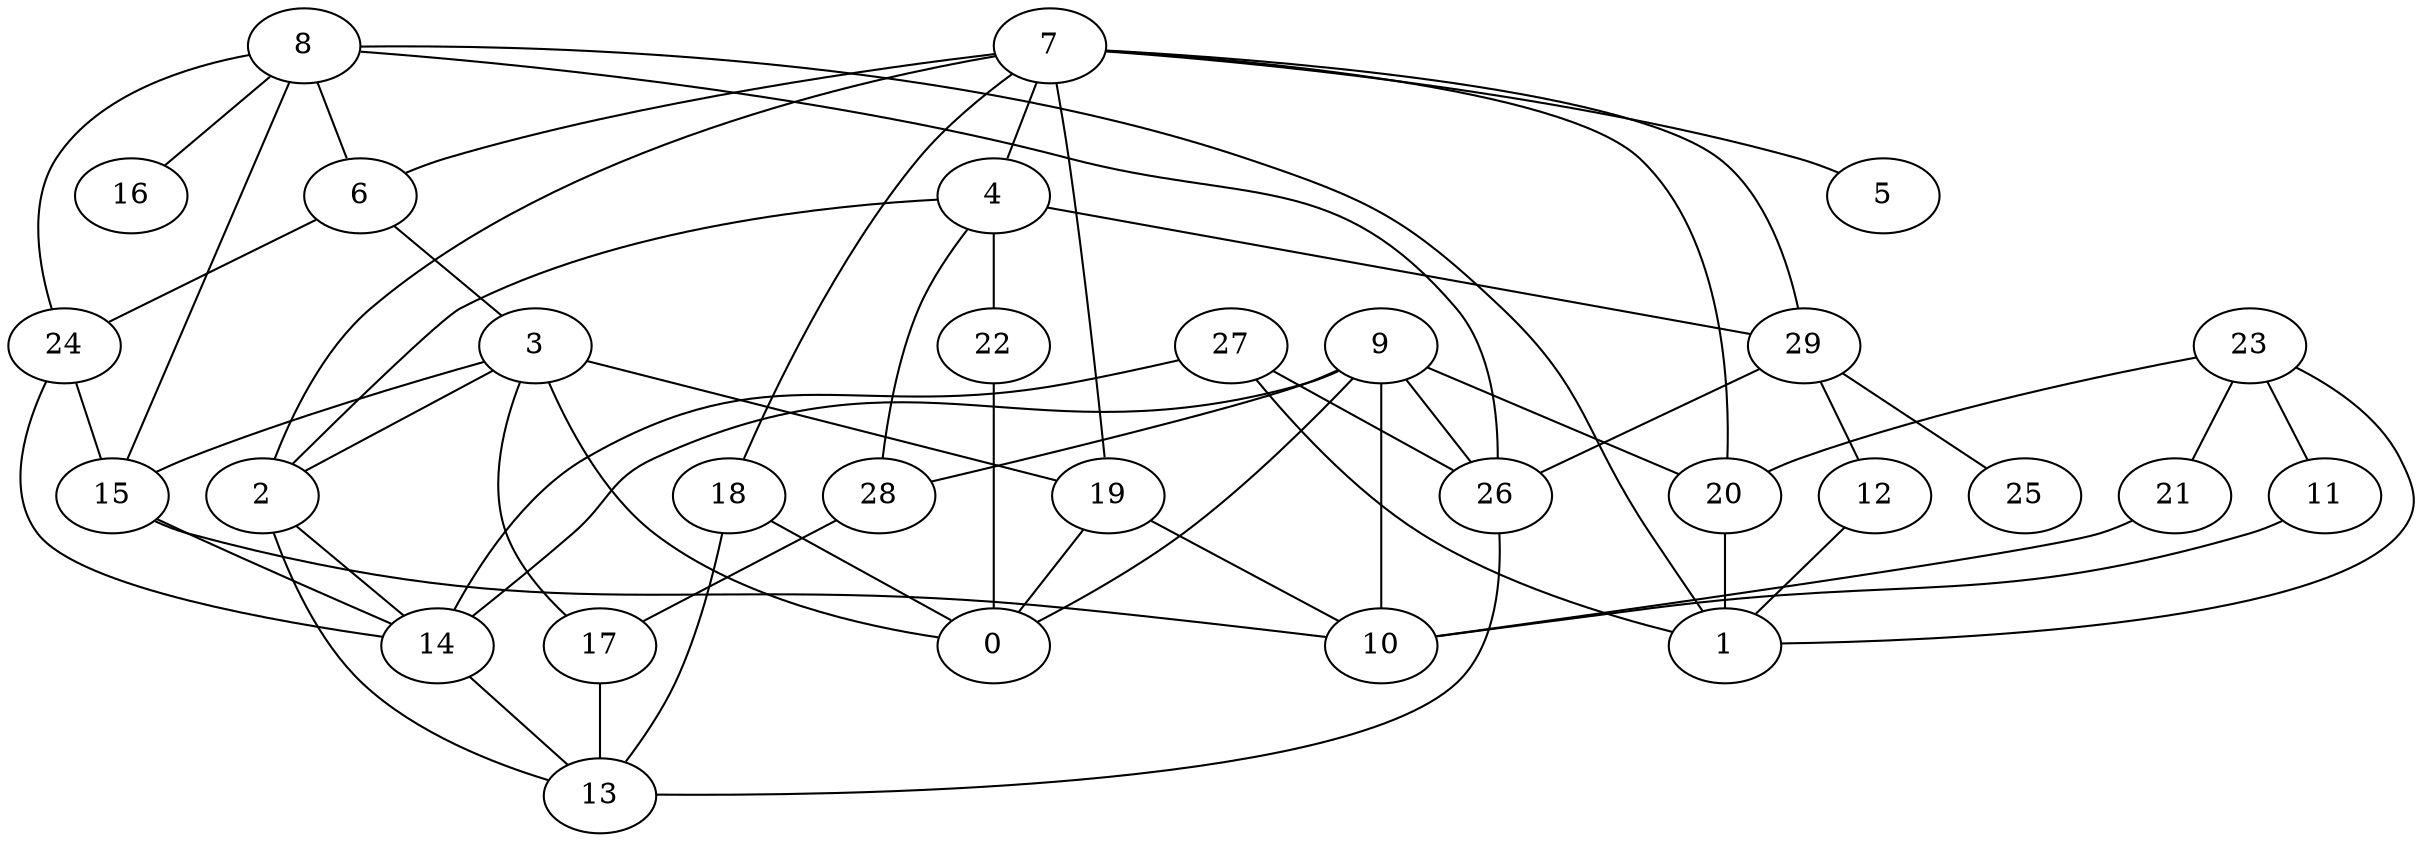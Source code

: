 digraph GG_graph {

subgraph G_graph {
edge [color = black]
"4" -> "28" [dir = none]
"4" -> "22" [dir = none]
"28" -> "17" [dir = none]
"19" -> "0" [dir = none]
"24" -> "15" [dir = none]
"6" -> "24" [dir = none]
"3" -> "2" [dir = none]
"8" -> "1" [dir = none]
"8" -> "16" [dir = none]
"8" -> "24" [dir = none]
"8" -> "26" [dir = none]
"27" -> "26" [dir = none]
"7" -> "2" [dir = none]
"7" -> "5" [dir = none]
"7" -> "4" [dir = none]
"7" -> "29" [dir = none]
"9" -> "0" [dir = none]
"9" -> "10" [dir = none]
"9" -> "14" [dir = none]
"9" -> "20" [dir = none]
"9" -> "26" [dir = none]
"29" -> "25" [dir = none]
"29" -> "26" [dir = none]
"11" -> "10" [dir = none]
"18" -> "0" [dir = none]
"2" -> "13" [dir = none]
"23" -> "21" [dir = none]
"23" -> "1" [dir = none]
"12" -> "1" [dir = none]
"3" -> "19" [dir = none]
"3" -> "17" [dir = none]
"3" -> "15" [dir = none]
"21" -> "10" [dir = none]
"3" -> "0" [dir = none]
"27" -> "14" [dir = none]
"8" -> "15" [dir = none]
"18" -> "13" [dir = none]
"19" -> "10" [dir = none]
"14" -> "13" [dir = none]
"23" -> "11" [dir = none]
"4" -> "2" [dir = none]
"22" -> "0" [dir = none]
"9" -> "28" [dir = none]
"7" -> "20" [dir = none]
"15" -> "10" [dir = none]
"6" -> "3" [dir = none]
"20" -> "1" [dir = none]
"4" -> "29" [dir = none]
"26" -> "13" [dir = none]
"17" -> "13" [dir = none]
"15" -> "14" [dir = none]
"7" -> "6" [dir = none]
"23" -> "20" [dir = none]
"7" -> "19" [dir = none]
"8" -> "6" [dir = none]
"7" -> "18" [dir = none]
"27" -> "1" [dir = none]
"24" -> "14" [dir = none]
"29" -> "12" [dir = none]
"2" -> "14" [dir = none]
}

}
